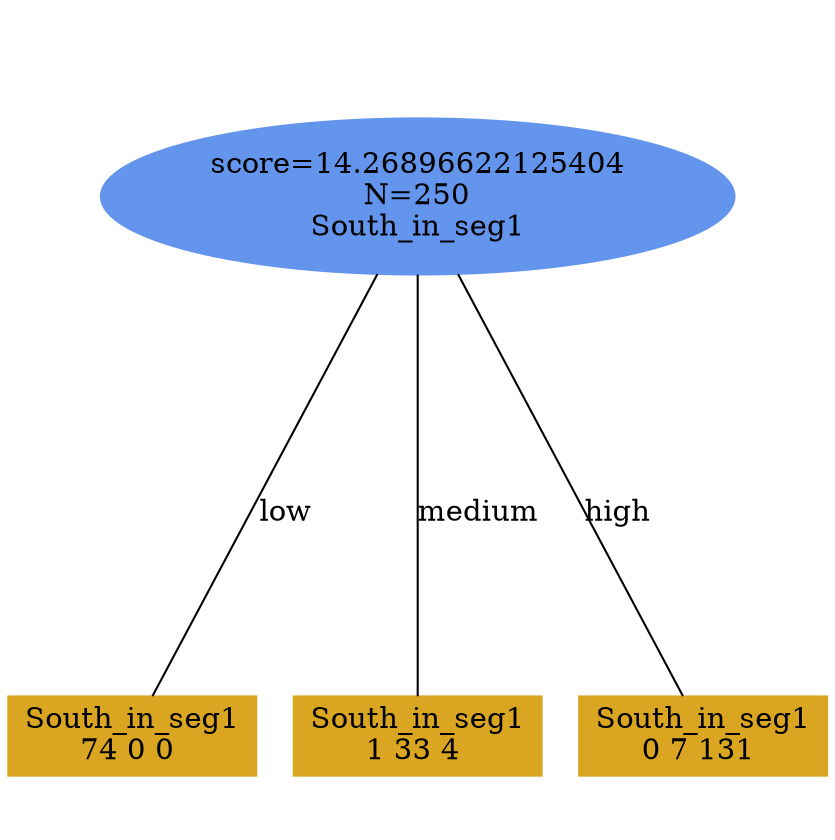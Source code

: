 digraph "DD" {
size = "7.5,10"
ratio=1.0;
center = true;
edge [dir = none];
{ rank = same; node [shape=ellipse, style=filled, color=cornflowerblue];"2819" [label="score=14.26896622125404\nN=250\nSouth_in_seg1"];}
{ rank = same; node [shape=box, style=filled, color=goldenrod];"2820" [label="South_in_seg1\n74 0 0 "];}
{ rank = same; node [shape=box, style=filled, color=goldenrod];"2821" [label="South_in_seg1\n1 33 4 "];}
{ rank = same; node [shape=box, style=filled, color=goldenrod];"2822" [label="South_in_seg1\n0 7 131 "];}
"2819" -> "2820" [label = "low"];
"2819" -> "2821" [label = "medium"];
"2819" -> "2822" [label = "high"];

}